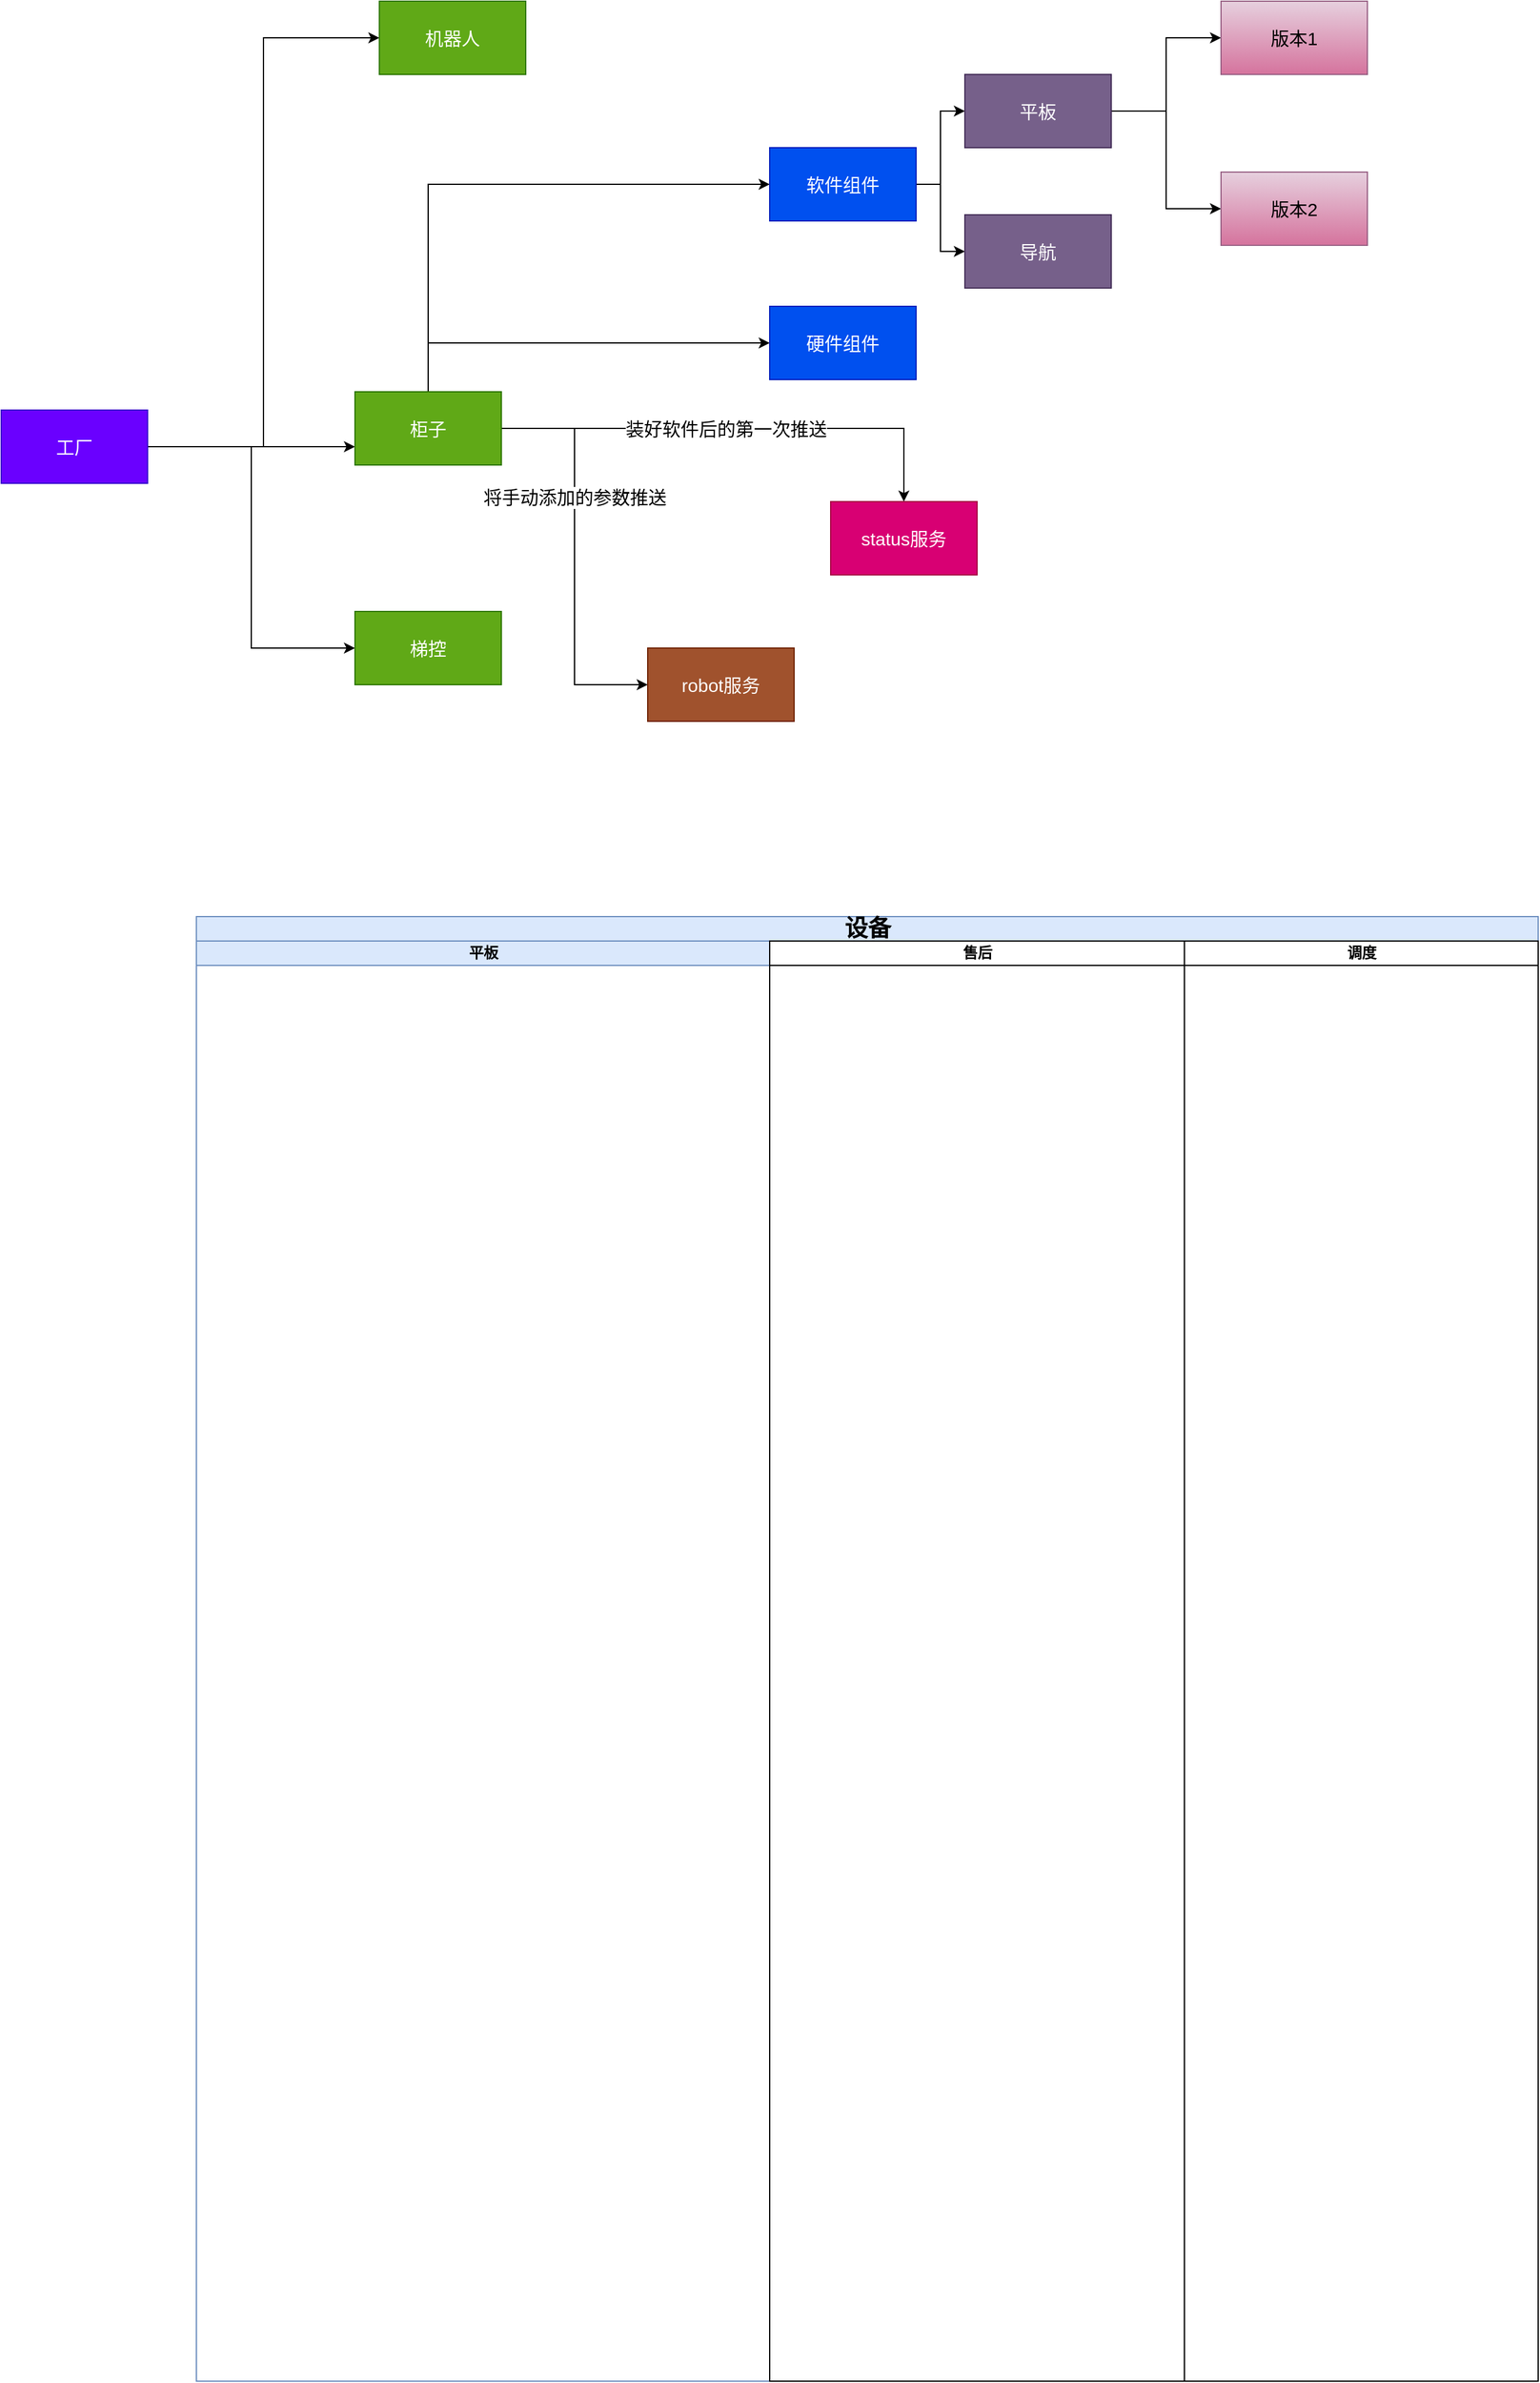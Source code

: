 <mxfile version="14.2.4" type="embed">
    <diagram id="LpPE6wRACtbp0EUNzkll" name="第 1 页">
        <mxGraphModel dx="2018" dy="1095" grid="1" gridSize="10" guides="1" tooltips="1" connect="1" arrows="1" fold="1" page="1" pageScale="1" pageWidth="3300" pageHeight="4681" math="0" shadow="0">
            <root>
                <mxCell id="0"/>
                <mxCell id="1" parent="0"/>
                <mxCell id="6" style="edgeStyle=orthogonalEdgeStyle;rounded=0;orthogonalLoop=1;jettySize=auto;html=1;entryX=0;entryY=0.5;entryDx=0;entryDy=0;" parent="1" source="2" target="4" edge="1">
                    <mxGeometry relative="1" as="geometry"/>
                </mxCell>
                <mxCell id="7" style="edgeStyle=orthogonalEdgeStyle;rounded=0;orthogonalLoop=1;jettySize=auto;html=1;entryX=0;entryY=0.75;entryDx=0;entryDy=0;" parent="1" source="2" target="3" edge="1">
                    <mxGeometry relative="1" as="geometry"/>
                </mxCell>
                <mxCell id="8" style="edgeStyle=orthogonalEdgeStyle;rounded=0;orthogonalLoop=1;jettySize=auto;html=1;entryX=0;entryY=0.5;entryDx=0;entryDy=0;" parent="1" source="2" target="5" edge="1">
                    <mxGeometry relative="1" as="geometry"/>
                </mxCell>
                <mxCell id="2" value="工厂" style="rounded=0;whiteSpace=wrap;html=1;fillColor=#6a00ff;strokeColor=#3700CC;fontColor=#ffffff;fontSize=15;" parent="1" vertex="1">
                    <mxGeometry x="80" y="455" width="120" height="60" as="geometry"/>
                </mxCell>
                <mxCell id="11" style="edgeStyle=orthogonalEdgeStyle;rounded=0;orthogonalLoop=1;jettySize=auto;html=1;entryX=0;entryY=0.5;entryDx=0;entryDy=0;exitX=0.5;exitY=0;exitDx=0;exitDy=0;" parent="1" source="3" target="10" edge="1">
                    <mxGeometry relative="1" as="geometry"/>
                </mxCell>
                <mxCell id="12" style="edgeStyle=orthogonalEdgeStyle;rounded=0;orthogonalLoop=1;jettySize=auto;html=1;entryX=0;entryY=0.5;entryDx=0;entryDy=0;exitX=0.5;exitY=0;exitDx=0;exitDy=0;" parent="1" source="3" target="9" edge="1">
                    <mxGeometry relative="1" as="geometry"/>
                </mxCell>
                <mxCell id="30" style="edgeStyle=orthogonalEdgeStyle;rounded=0;orthogonalLoop=1;jettySize=auto;html=1;" parent="1" source="3" target="19" edge="1">
                    <mxGeometry relative="1" as="geometry"/>
                </mxCell>
                <mxCell id="31" value="&lt;font style=&quot;font-size: 15px&quot;&gt;装好软件后的第一次推送&lt;/font&gt;" style="edgeLabel;html=1;align=center;verticalAlign=middle;resizable=0;points=[];" parent="30" vertex="1" connectable="0">
                    <mxGeometry x="-0.056" relative="1" as="geometry">
                        <mxPoint as="offset"/>
                    </mxGeometry>
                </mxCell>
                <mxCell id="33" style="edgeStyle=orthogonalEdgeStyle;rounded=0;orthogonalLoop=1;jettySize=auto;html=1;entryX=0;entryY=0.5;entryDx=0;entryDy=0;" parent="1" source="3" target="18" edge="1">
                    <mxGeometry relative="1" as="geometry"/>
                </mxCell>
                <mxCell id="34" value="&lt;font style=&quot;font-size: 15px&quot;&gt;将手动添加的参数推送&lt;/font&gt;" style="edgeLabel;html=1;align=center;verticalAlign=middle;resizable=0;points=[];" parent="33" vertex="1" connectable="0">
                    <mxGeometry x="-0.298" relative="1" as="geometry">
                        <mxPoint as="offset"/>
                    </mxGeometry>
                </mxCell>
                <mxCell id="3" value="柜子" style="rounded=0;whiteSpace=wrap;html=1;fillColor=#60a917;strokeColor=#2D7600;fontColor=#ffffff;fontSize=15;" parent="1" vertex="1">
                    <mxGeometry x="370" y="440" width="120" height="60" as="geometry"/>
                </mxCell>
                <mxCell id="4" value="机器人" style="rounded=0;whiteSpace=wrap;html=1;fillColor=#60a917;strokeColor=#2D7600;fontColor=#ffffff;fontSize=15;" parent="1" vertex="1">
                    <mxGeometry x="390" y="120" width="120" height="60" as="geometry"/>
                </mxCell>
                <mxCell id="5" value="梯控" style="rounded=0;whiteSpace=wrap;html=1;fillColor=#60a917;strokeColor=#2D7600;fontColor=#ffffff;fontSize=15;" parent="1" vertex="1">
                    <mxGeometry x="370" y="620" width="120" height="60" as="geometry"/>
                </mxCell>
                <mxCell id="9" value="硬件组件" style="rounded=0;whiteSpace=wrap;html=1;fillColor=#0050ef;strokeColor=#001DBC;fontColor=#ffffff;fontSize=15;" parent="1" vertex="1">
                    <mxGeometry x="710" y="370" width="120" height="60" as="geometry"/>
                </mxCell>
                <mxCell id="22" style="edgeStyle=orthogonalEdgeStyle;rounded=0;orthogonalLoop=1;jettySize=auto;html=1;entryX=0;entryY=0.5;entryDx=0;entryDy=0;" parent="1" source="10" target="13" edge="1">
                    <mxGeometry relative="1" as="geometry"/>
                </mxCell>
                <mxCell id="23" style="edgeStyle=orthogonalEdgeStyle;rounded=0;orthogonalLoop=1;jettySize=auto;html=1;entryX=0;entryY=0.5;entryDx=0;entryDy=0;" parent="1" source="10" target="20" edge="1">
                    <mxGeometry relative="1" as="geometry"/>
                </mxCell>
                <mxCell id="10" value="软件组件" style="rounded=0;whiteSpace=wrap;html=1;fillColor=#0050ef;strokeColor=#001DBC;fontColor=#ffffff;fontSize=15;" parent="1" vertex="1">
                    <mxGeometry x="710" y="240" width="120" height="60" as="geometry"/>
                </mxCell>
                <mxCell id="37" style="edgeStyle=orthogonalEdgeStyle;rounded=0;orthogonalLoop=1;jettySize=auto;html=1;entryX=0;entryY=0.5;entryDx=0;entryDy=0;fontSize=15;" parent="1" source="13" target="36" edge="1">
                    <mxGeometry relative="1" as="geometry"/>
                </mxCell>
                <mxCell id="38" style="edgeStyle=orthogonalEdgeStyle;rounded=0;orthogonalLoop=1;jettySize=auto;html=1;entryX=0;entryY=0.5;entryDx=0;entryDy=0;fontSize=15;" parent="1" source="13" target="35" edge="1">
                    <mxGeometry relative="1" as="geometry"/>
                </mxCell>
                <mxCell id="13" value="平板" style="rounded=0;whiteSpace=wrap;html=1;fillColor=#76608a;strokeColor=#432D57;fontColor=#ffffff;fontSize=15;" parent="1" vertex="1">
                    <mxGeometry x="870" y="180" width="120" height="60" as="geometry"/>
                </mxCell>
                <mxCell id="18" value="robot服务" style="rounded=0;whiteSpace=wrap;html=1;fillColor=#a0522d;strokeColor=#6D1F00;fontColor=#ffffff;fontSize=15;" parent="1" vertex="1">
                    <mxGeometry x="610" y="650" width="120" height="60" as="geometry"/>
                </mxCell>
                <mxCell id="19" value="status服务" style="rounded=0;whiteSpace=wrap;html=1;fillColor=#d80073;strokeColor=#A50040;fontColor=#ffffff;fontSize=15;" parent="1" vertex="1">
                    <mxGeometry x="760" y="530" width="120" height="60" as="geometry"/>
                </mxCell>
                <mxCell id="20" value="导航" style="rounded=0;whiteSpace=wrap;html=1;fillColor=#76608a;strokeColor=#432D57;fontColor=#ffffff;fontSize=15;" parent="1" vertex="1">
                    <mxGeometry x="870" y="295" width="120" height="60" as="geometry"/>
                </mxCell>
                <mxCell id="35" value="版本2" style="rounded=0;whiteSpace=wrap;html=1;gradientColor=#d5739d;fillColor=#e6d0de;strokeColor=#996185;fontSize=15;" parent="1" vertex="1">
                    <mxGeometry x="1080" y="260" width="120" height="60" as="geometry"/>
                </mxCell>
                <mxCell id="36" value="版本1" style="rounded=0;whiteSpace=wrap;html=1;gradientColor=#d5739d;fillColor=#e6d0de;strokeColor=#996185;fontSize=15;" parent="1" vertex="1">
                    <mxGeometry x="1080" y="120" width="120" height="60" as="geometry"/>
                </mxCell>
                <mxCell id="45" value="设备" style="swimlane;html=1;childLayout=stackLayout;resizeParent=1;resizeParentMax=0;startSize=20;fontSize=19;fillColor=#dae8fc;strokeColor=#6c8ebf;" parent="1" vertex="1">
                    <mxGeometry x="240" y="870" width="1100" height="1200" as="geometry"/>
                </mxCell>
                <mxCell id="46" value="平板" style="swimlane;html=1;startSize=20;fillColor=#dae8fc;strokeColor=#6c8ebf;" parent="45" vertex="1">
                    <mxGeometry y="20" width="470" height="1180" as="geometry"/>
                </mxCell>
                <mxCell id="47" value="售后" style="swimlane;html=1;startSize=20;" parent="45" vertex="1">
                    <mxGeometry x="470" y="20" width="340" height="1180" as="geometry"/>
                </mxCell>
                <mxCell id="48" value="调度" style="swimlane;html=1;startSize=20;" parent="45" vertex="1">
                    <mxGeometry x="810" y="20" width="290" height="1180" as="geometry"/>
                </mxCell>
            </root>
        </mxGraphModel>
    </diagram>
</mxfile>